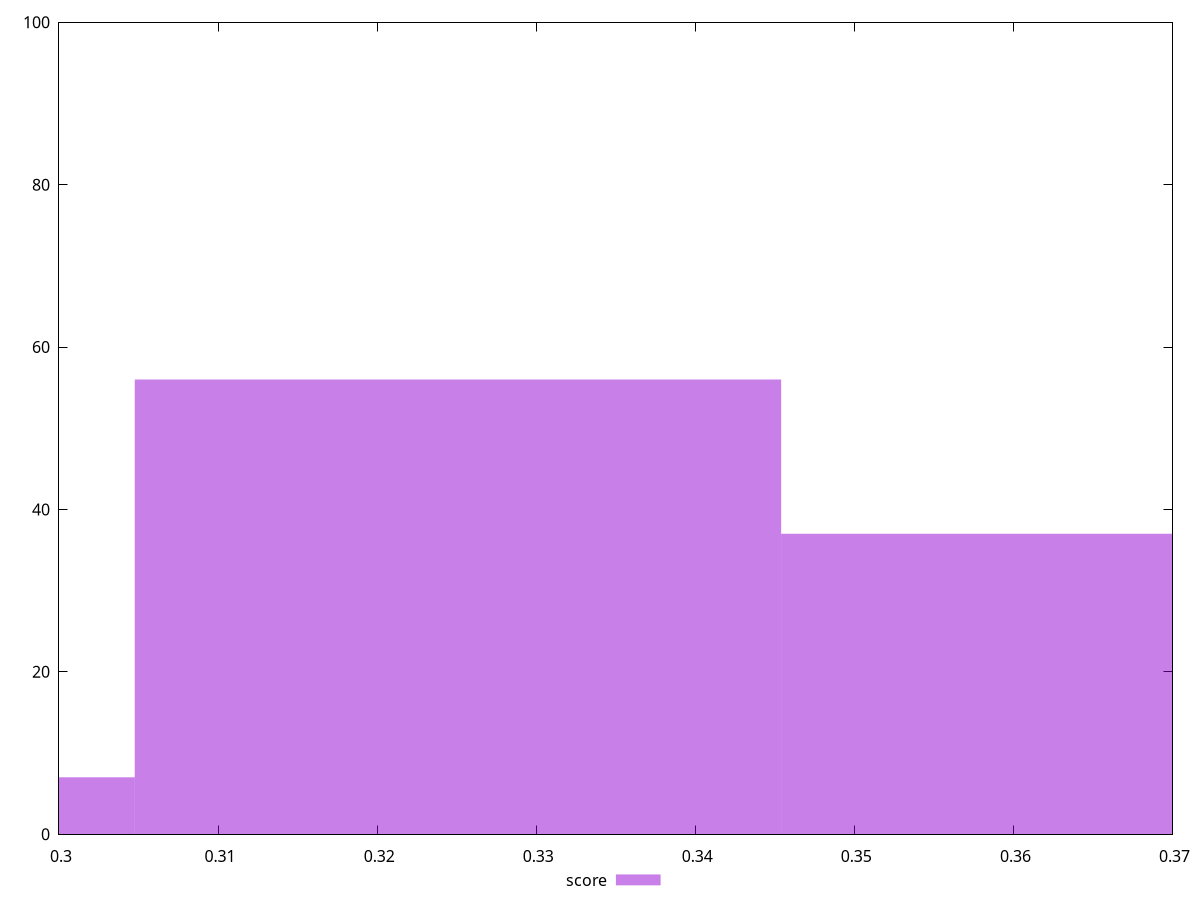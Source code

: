 reset

$score <<EOF
0.3657147746880646 37
0.3250797997227241 56
0.2844448247573836 7
EOF

set key outside below
set boxwidth 0.04063497496534051
set xrange [0.3:0.37]
set yrange [0:100]
set trange [0:100]
set style fill transparent solid 0.5 noborder
set terminal svg size 640, 490 enhanced background rgb 'white'
set output "report_00018_2021-02-10T15-25-16.877Z/max-potential-fid/samples/pages/score/histogram.svg"

plot $score title "score" with boxes

reset
